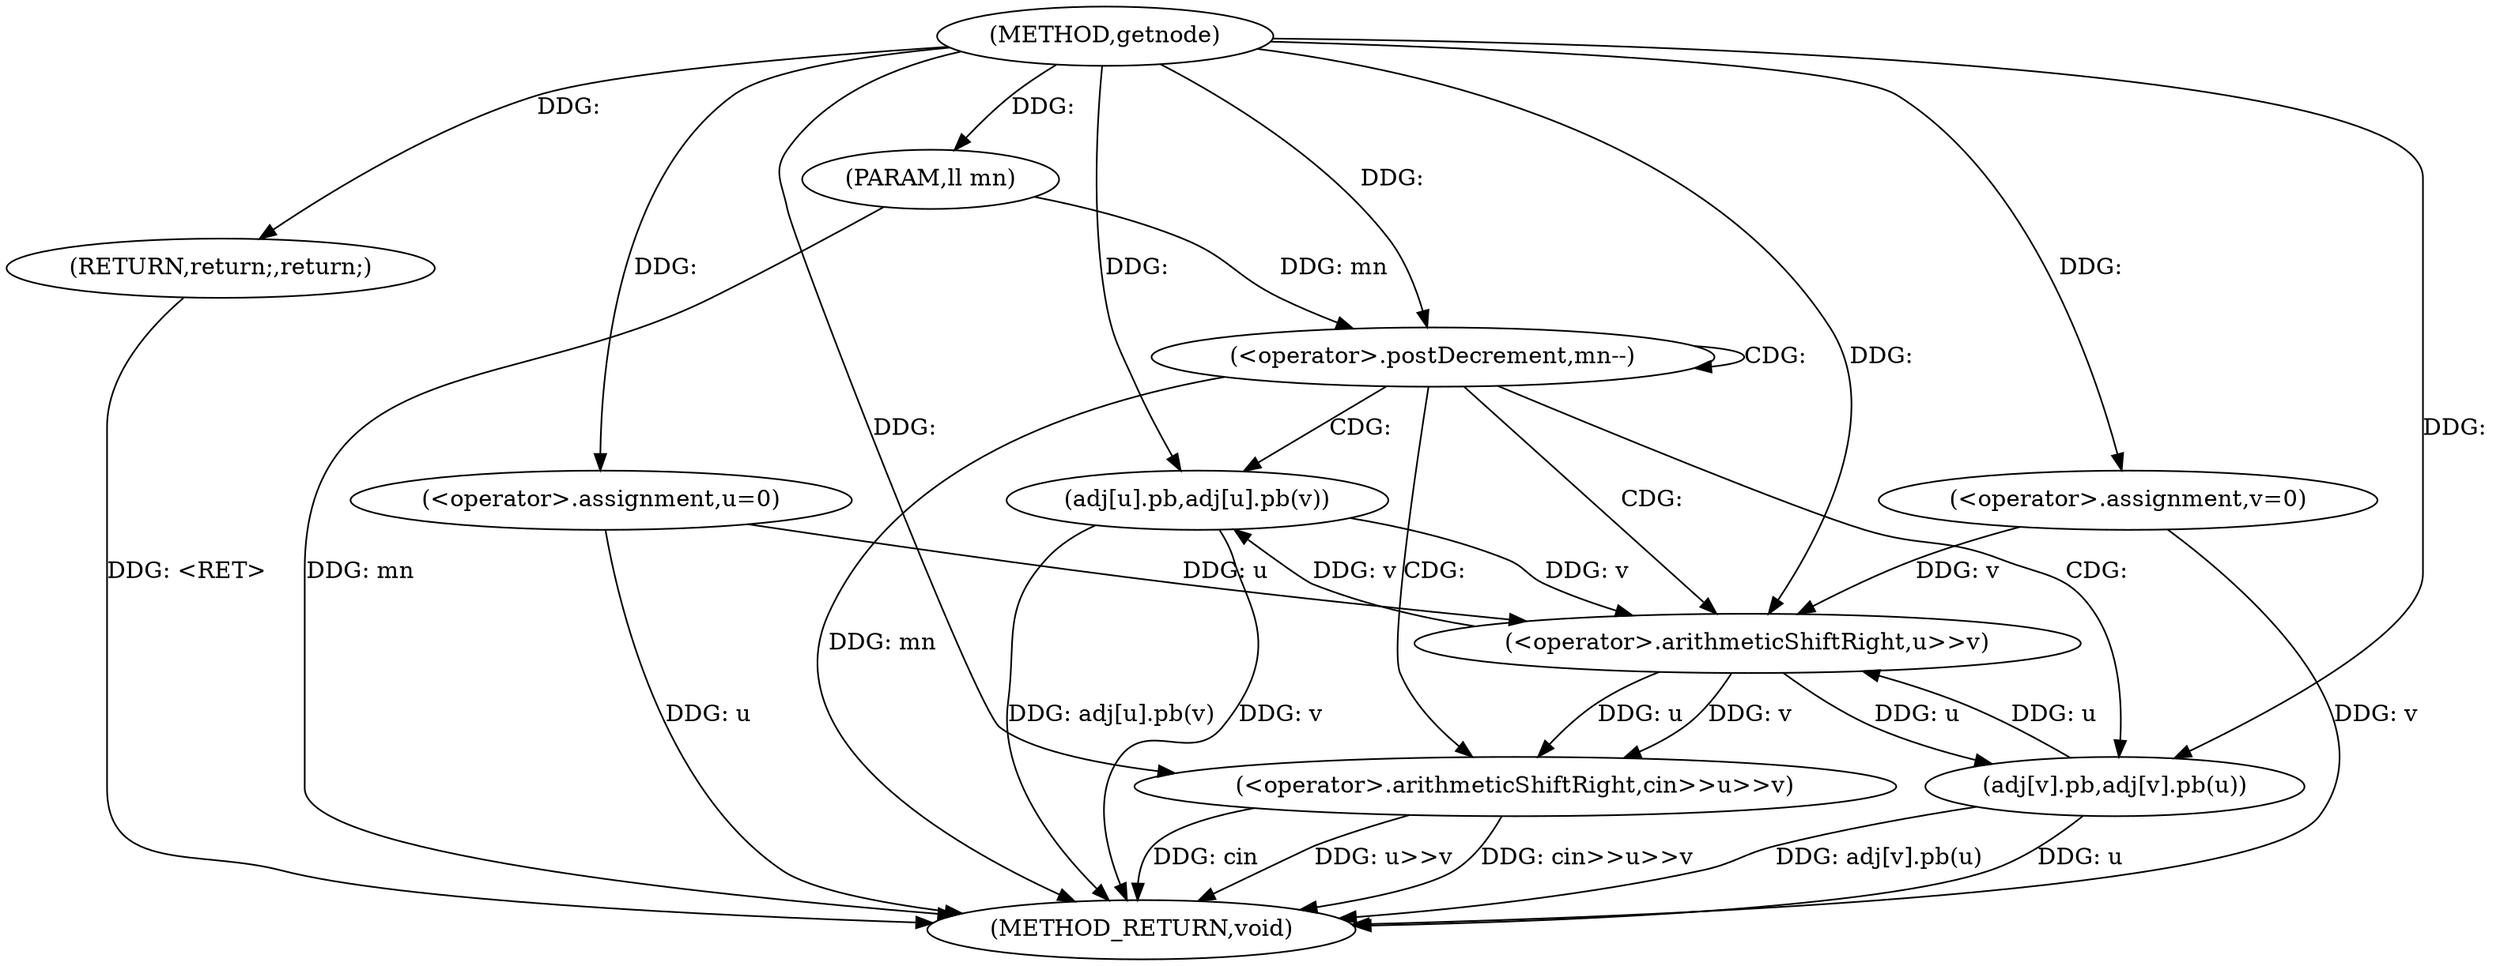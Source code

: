 digraph "getnode" {  
"1000542" [label = "(METHOD,getnode)" ]
"1000567" [label = "(METHOD_RETURN,void)" ]
"1000543" [label = "(PARAM,ll mn)" ]
"1000546" [label = "(<operator>.assignment,u=0)" ]
"1000550" [label = "(<operator>.assignment,v=0)" ]
"1000566" [label = "(RETURN,return;,return;)" ]
"1000554" [label = "(<operator>.postDecrement,mn--)" ]
"1000557" [label = "(<operator>.arithmeticShiftRight,cin>>u>>v)" ]
"1000562" [label = "(adj[u].pb,adj[u].pb(v))" ]
"1000564" [label = "(adj[v].pb,adj[v].pb(u))" ]
"1000559" [label = "(<operator>.arithmeticShiftRight,u>>v)" ]
  "1000543" -> "1000567"  [ label = "DDG: mn"] 
  "1000546" -> "1000567"  [ label = "DDG: u"] 
  "1000550" -> "1000567"  [ label = "DDG: v"] 
  "1000554" -> "1000567"  [ label = "DDG: mn"] 
  "1000557" -> "1000567"  [ label = "DDG: u>>v"] 
  "1000557" -> "1000567"  [ label = "DDG: cin>>u>>v"] 
  "1000562" -> "1000567"  [ label = "DDG: v"] 
  "1000562" -> "1000567"  [ label = "DDG: adj[u].pb(v)"] 
  "1000564" -> "1000567"  [ label = "DDG: u"] 
  "1000564" -> "1000567"  [ label = "DDG: adj[v].pb(u)"] 
  "1000566" -> "1000567"  [ label = "DDG: <RET>"] 
  "1000557" -> "1000567"  [ label = "DDG: cin"] 
  "1000542" -> "1000543"  [ label = "DDG: "] 
  "1000542" -> "1000546"  [ label = "DDG: "] 
  "1000542" -> "1000550"  [ label = "DDG: "] 
  "1000542" -> "1000566"  [ label = "DDG: "] 
  "1000543" -> "1000554"  [ label = "DDG: mn"] 
  "1000542" -> "1000554"  [ label = "DDG: "] 
  "1000542" -> "1000557"  [ label = "DDG: "] 
  "1000559" -> "1000557"  [ label = "DDG: u"] 
  "1000559" -> "1000557"  [ label = "DDG: v"] 
  "1000559" -> "1000562"  [ label = "DDG: v"] 
  "1000542" -> "1000562"  [ label = "DDG: "] 
  "1000559" -> "1000564"  [ label = "DDG: u"] 
  "1000542" -> "1000564"  [ label = "DDG: "] 
  "1000546" -> "1000559"  [ label = "DDG: u"] 
  "1000564" -> "1000559"  [ label = "DDG: u"] 
  "1000542" -> "1000559"  [ label = "DDG: "] 
  "1000550" -> "1000559"  [ label = "DDG: v"] 
  "1000562" -> "1000559"  [ label = "DDG: v"] 
  "1000554" -> "1000559"  [ label = "CDG: "] 
  "1000554" -> "1000554"  [ label = "CDG: "] 
  "1000554" -> "1000562"  [ label = "CDG: "] 
  "1000554" -> "1000557"  [ label = "CDG: "] 
  "1000554" -> "1000564"  [ label = "CDG: "] 
}

